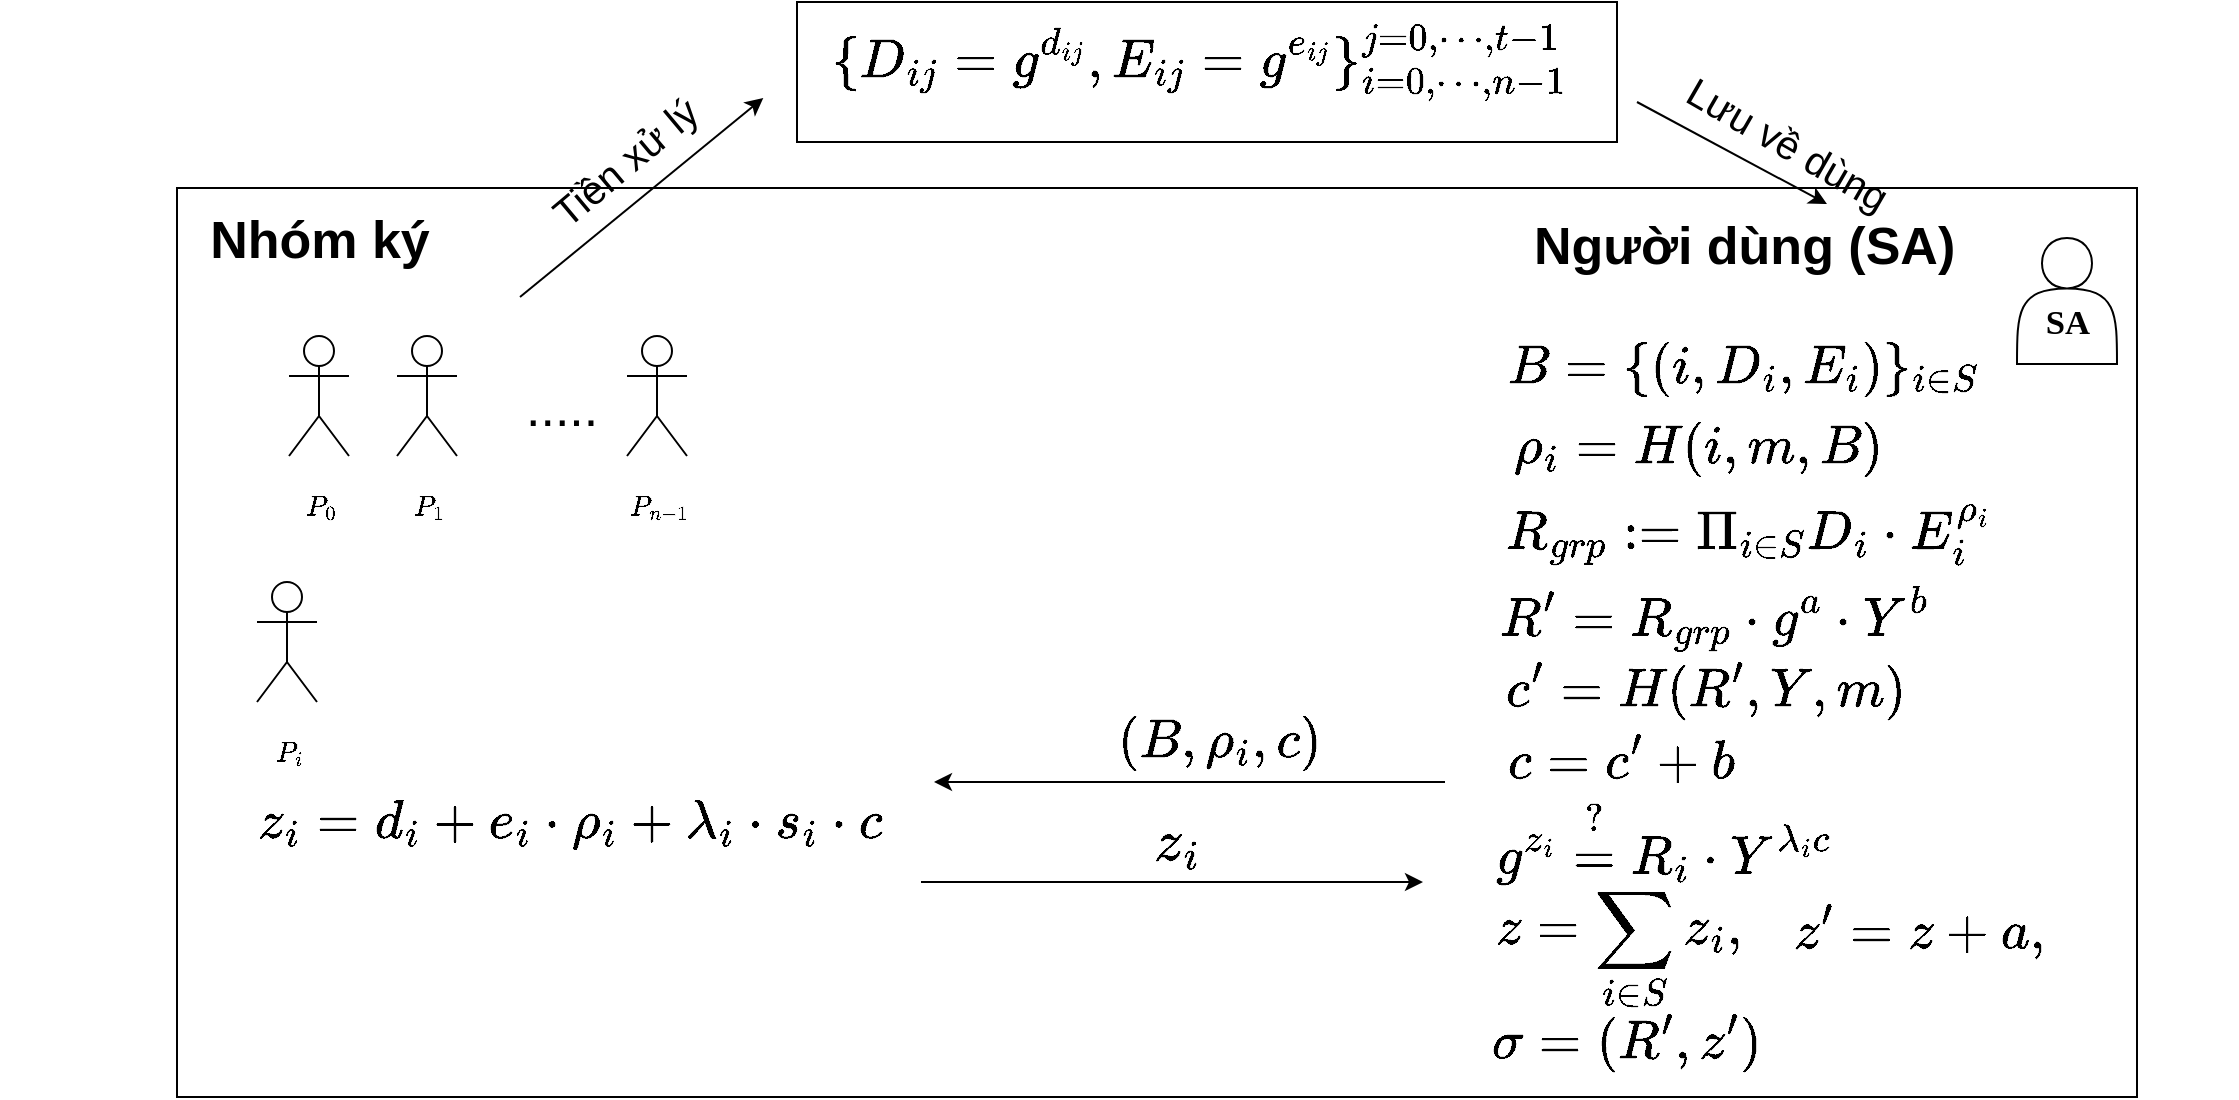 <mxfile version="28.0.7">
  <diagram name="Page-1" id="wecw0V0WTSmMkXdD_H8e">
    <mxGraphModel dx="1426" dy="832" grid="1" gridSize="10" guides="1" tooltips="1" connect="1" arrows="1" fold="1" page="1" pageScale="1" pageWidth="827" pageHeight="1169" math="1" shadow="0">
      <root>
        <mxCell id="0" />
        <mxCell id="1" parent="0" />
        <mxCell id="Sj3ZuSewM-TSqzSfG-fM-29" value="" style="rounded=0;whiteSpace=wrap;html=1;" parent="1" vertex="1">
          <mxGeometry x="903.5" y="383" width="980" height="454.5" as="geometry" />
        </mxCell>
        <mxCell id="Sj3ZuSewM-TSqzSfG-fM-30" value="&lt;div&gt;&lt;span&gt;&lt;span style=&quot;font-size: 13pt; font-family: &amp;quot;Times New Roman&amp;quot;, serif; background-color: transparent; font-variant-numeric: normal; font-variant-east-asian: normal; font-variant-alternates: normal; font-variant-position: normal; font-variant-emoji: normal; vertical-align: baseline; white-space-collapse: preserve;&quot;&gt;&lt;b&gt;&lt;br&gt;&lt;/b&gt;&lt;/span&gt;&lt;/span&gt;&lt;/div&gt;&lt;span id=&quot;docs-internal-guid-93dfedbd-7fff-06d4-5bbd-a296a520875c&quot;&gt;&lt;span style=&quot;font-size: 13pt; font-family: &amp;quot;Times New Roman&amp;quot;, serif; background-color: transparent; font-variant-numeric: normal; font-variant-east-asian: normal; font-variant-alternates: normal; font-variant-position: normal; font-variant-emoji: normal; vertical-align: baseline; white-space-collapse: preserve;&quot;&gt;&lt;b&gt;SA&lt;/b&gt;&lt;/span&gt;&lt;/span&gt;" style="shape=actor;whiteSpace=wrap;html=1;" parent="1" vertex="1">
          <mxGeometry x="1823.5" y="408" width="50" height="63" as="geometry" />
        </mxCell>
        <mxCell id="Sj3ZuSewM-TSqzSfG-fM-31" value="Người dùng (SA)" style="text;strokeColor=none;fillColor=none;spacingLeft=4;spacingRight=4;overflow=hidden;rotatable=0;points=[[0,0.5],[1,0.5]];portConstraint=eastwest;fontSize=26;whiteSpace=wrap;html=1;fontStyle=1" parent="1" vertex="1">
          <mxGeometry x="1575.5" y="390" width="228" height="40" as="geometry" />
        </mxCell>
        <mxCell id="Sj3ZuSewM-TSqzSfG-fM-32" value="Nhóm ký" style="text;html=1;align=center;verticalAlign=middle;whiteSpace=wrap;rounded=0;fontSize=26;fontStyle=1" parent="1" vertex="1">
          <mxGeometry x="916.5" y="394" width="116" height="30" as="geometry" />
        </mxCell>
        <mxCell id="Sj3ZuSewM-TSqzSfG-fM-33" value="" style="endArrow=classic;html=1;rounded=0;" parent="1" edge="1">
          <mxGeometry relative="1" as="geometry">
            <mxPoint x="1537.5" y="680" as="sourcePoint" />
            <mxPoint x="1282" y="680" as="targetPoint" />
          </mxGeometry>
        </mxCell>
        <mxCell id="Sj3ZuSewM-TSqzSfG-fM-34" value="" style="endArrow=classic;html=1;rounded=0;" parent="1" edge="1">
          <mxGeometry relative="1" as="geometry">
            <mxPoint x="1275.5" y="730" as="sourcePoint" />
            <mxPoint x="1526.5" y="730" as="targetPoint" />
          </mxGeometry>
        </mxCell>
        <mxCell id="Sj3ZuSewM-TSqzSfG-fM-35" value="&lt;span style=&quot;font-weight: normal;&quot;&gt;.....&lt;/span&gt;" style="text;strokeColor=none;fillColor=none;spacingLeft=4;spacingRight=4;overflow=hidden;rotatable=0;points=[[0,0.5],[1,0.5]];portConstraint=eastwest;fontSize=26;whiteSpace=wrap;html=1;fontStyle=1" parent="1" vertex="1">
          <mxGeometry x="1071.5" y="471" width="57" height="40" as="geometry" />
        </mxCell>
        <mxCell id="Sj3ZuSewM-TSqzSfG-fM-36" value="" style="rounded=0;whiteSpace=wrap;html=1;" parent="1" vertex="1">
          <mxGeometry x="1213.5" y="290" width="410" height="70" as="geometry" />
        </mxCell>
        <mxCell id="Sj3ZuSewM-TSqzSfG-fM-37" value="&lt;font style=&quot;font-size: 25px;&quot;&gt;$$z_i$$&lt;/font&gt;" style="text;html=1;align=center;verticalAlign=middle;resizable=0;points=[];autosize=1;strokeColor=none;fillColor=none;" parent="1" vertex="1">
          <mxGeometry x="1347.5" y="690" width="110" height="40" as="geometry" />
        </mxCell>
        <mxCell id="Sj3ZuSewM-TSqzSfG-fM-38" value="&lt;font style=&quot;font-size: 23px;&quot;&gt;$$z=\sum_{i\in S} z_i,$$&lt;/font&gt;" style="text;html=1;align=center;verticalAlign=middle;resizable=0;points=[];autosize=1;strokeColor=none;fillColor=none;" parent="1" vertex="1">
          <mxGeometry x="1488.5" y="745" width="270" height="40" as="geometry" />
        </mxCell>
        <mxCell id="Sj3ZuSewM-TSqzSfG-fM-39" value="&lt;font style=&quot;font-size: 23px;&quot;&gt;$$z&#39;=z+a,$$&amp;nbsp;&lt;/font&gt;" style="text;html=1;align=center;verticalAlign=middle;resizable=0;points=[];autosize=1;strokeColor=none;fillColor=none;" parent="1" vertex="1">
          <mxGeometry x="1698.5" y="749" width="150" height="40" as="geometry" />
        </mxCell>
        <mxCell id="Sj3ZuSewM-TSqzSfG-fM-40" value="&lt;font style=&quot;font-size: 23px;&quot;&gt;$$(B, \rho_i, c)$$&lt;/font&gt;" style="text;html=1;align=center;verticalAlign=middle;resizable=0;points=[];autosize=1;strokeColor=none;fillColor=none;" parent="1" vertex="1">
          <mxGeometry x="1323.5" y="640" width="200" height="40" as="geometry" />
        </mxCell>
        <mxCell id="Sj3ZuSewM-TSqzSfG-fM-41" value="&lt;font style=&quot;font-size: 23px;&quot;&gt;$$R_{grp}:=\Pi_{i\in S}D_i\cdot E_i^{\rho_i}$$&amp;nbsp;&lt;/font&gt;" style="text;html=1;align=center;verticalAlign=middle;resizable=0;points=[];autosize=1;strokeColor=none;fillColor=none;" parent="1" vertex="1">
          <mxGeometry x="1443.5" y="550" width="490" height="40" as="geometry" />
        </mxCell>
        <mxCell id="Sj3ZuSewM-TSqzSfG-fM-42" value="&lt;font style=&quot;font-size: 23px;&quot;&gt;$$R&#39;=R_{grp}\cdot g^{a}\cdot Y^{b}$$&lt;/font&gt;" style="text;html=1;align=center;verticalAlign=middle;resizable=0;points=[];autosize=1;strokeColor=none;fillColor=none;" parent="1" vertex="1">
          <mxGeometry x="1466.5" y="578" width="410" height="40" as="geometry" />
        </mxCell>
        <mxCell id="Sj3ZuSewM-TSqzSfG-fM-43" value="&lt;font style=&quot;font-size: 23px;&quot;&gt;$$c&#39;=H(R&#39;, Y, m)$$&lt;/font&gt;" style="text;html=1;align=center;verticalAlign=middle;resizable=0;points=[];autosize=1;strokeColor=none;fillColor=none;" parent="1" vertex="1">
          <mxGeometry x="1562.5" y="614" width="210" height="40" as="geometry" />
        </mxCell>
        <mxCell id="Sj3ZuSewM-TSqzSfG-fM-44" value="&lt;font style=&quot;font-size: 23px;&quot;&gt;$$c=c&#39;+b$$&lt;/font&gt;" style="text;html=1;align=center;verticalAlign=middle;resizable=0;points=[];autosize=1;strokeColor=none;fillColor=none;" parent="1" vertex="1">
          <mxGeometry x="1554.5" y="650" width="140" height="40" as="geometry" />
        </mxCell>
        <mxCell id="Sj3ZuSewM-TSqzSfG-fM-45" value="&lt;font style=&quot;font-size: 23px;&quot;&gt;$$B=\{(i, D_i, E_i)\}_{i\in S}$$&lt;/font&gt;" style="text;html=1;align=center;verticalAlign=middle;resizable=0;points=[];autosize=1;strokeColor=none;fillColor=none;" parent="1" vertex="1">
          <mxGeometry x="1525.5" y="453" width="320" height="40" as="geometry" />
        </mxCell>
        <mxCell id="Sj3ZuSewM-TSqzSfG-fM-46" value="&lt;font style=&quot;font-size: 23px;&quot;&gt;$$\rho_i=H(i, m, B)$$&lt;/font&gt;" style="text;html=1;align=center;verticalAlign=middle;resizable=0;points=[];autosize=1;strokeColor=none;fillColor=none;" parent="1" vertex="1">
          <mxGeometry x="1543.5" y="493" width="240" height="40" as="geometry" />
        </mxCell>
        <mxCell id="Sj3ZuSewM-TSqzSfG-fM-47" value="&lt;font style=&quot;font-size: 23px;&quot;&gt;$$\sigma=(R&#39;, z&#39;)$$&lt;/font&gt;" style="text;html=1;align=center;verticalAlign=middle;resizable=0;points=[];autosize=1;strokeColor=none;fillColor=none;" parent="1" vertex="1">
          <mxGeometry x="1517.5" y="790" width="220" height="40" as="geometry" />
        </mxCell>
        <mxCell id="Sj3ZuSewM-TSqzSfG-fM-48" value="&lt;font style=&quot;font-size: 23px;&quot;&gt;$$z_i=d_i+e_i\cdot \rho_i+\lambda_i\cdot s_i\cdot c$$&lt;/font&gt;" style="text;html=1;align=center;verticalAlign=middle;resizable=0;points=[];autosize=1;strokeColor=none;fillColor=none;" parent="1" vertex="1">
          <mxGeometry x="815" y="680" width="570" height="40" as="geometry" />
        </mxCell>
        <mxCell id="Sj3ZuSewM-TSqzSfG-fM-49" value="&lt;font style=&quot;font-size: 23px;&quot;&gt;$$\{D_{ij}=g^{d_{ij}}, E_{ij}=g^{e_{ij}} \}_{i=0,\cdots, n-1}^{j=0, \cdots, t-1}$$&lt;/font&gt;" style="text;html=1;align=center;verticalAlign=middle;resizable=0;points=[];autosize=1;strokeColor=none;fillColor=none;" parent="1" vertex="1">
          <mxGeometry x="1023.5" y="300" width="780" height="40" as="geometry" />
        </mxCell>
        <mxCell id="Sj3ZuSewM-TSqzSfG-fM-50" value="" style="endArrow=classic;html=1;rounded=0;entryX=0.222;entryY=0.95;entryDx=0;entryDy=0;entryPerimeter=0;" parent="1" target="Sj3ZuSewM-TSqzSfG-fM-49" edge="1">
          <mxGeometry width="50" height="50" relative="1" as="geometry">
            <mxPoint x="1075" y="437.5" as="sourcePoint" />
            <mxPoint x="1125" y="387.5" as="targetPoint" />
          </mxGeometry>
        </mxCell>
        <mxCell id="Sj3ZuSewM-TSqzSfG-fM-51" value="&lt;font style=&quot;font-size: 20px;&quot;&gt;Tiền xử lý&lt;/font&gt;" style="text;html=1;align=center;verticalAlign=middle;resizable=0;points=[];autosize=1;strokeColor=none;fillColor=none;rotation=-40;" parent="1" vertex="1">
          <mxGeometry x="1071.5" y="350" width="110" height="40" as="geometry" />
        </mxCell>
        <mxCell id="Sj3ZuSewM-TSqzSfG-fM-52" value="$$P_0$$" style="shape=umlActor;verticalLabelPosition=bottom;verticalAlign=top;html=1;outlineConnect=0;" parent="1" vertex="1">
          <mxGeometry x="959.5" y="457" width="30" height="60" as="geometry" />
        </mxCell>
        <mxCell id="Sj3ZuSewM-TSqzSfG-fM-53" value="$$P_1$$" style="shape=umlActor;verticalLabelPosition=bottom;verticalAlign=top;html=1;outlineConnect=0;" parent="1" vertex="1">
          <mxGeometry x="1013.5" y="457" width="30" height="60" as="geometry" />
        </mxCell>
        <mxCell id="Sj3ZuSewM-TSqzSfG-fM-54" value="$$P_{n-1}$$" style="shape=umlActor;verticalLabelPosition=bottom;verticalAlign=top;html=1;outlineConnect=0;" parent="1" vertex="1">
          <mxGeometry x="1128.5" y="457" width="30" height="60" as="geometry" />
        </mxCell>
        <mxCell id="Sj3ZuSewM-TSqzSfG-fM-55" value="" style="endArrow=classic;html=1;rounded=0;entryX=0.671;entryY=0.025;entryDx=0;entryDy=0;entryPerimeter=0;" parent="1" target="Sj3ZuSewM-TSqzSfG-fM-31" edge="1">
          <mxGeometry width="50" height="50" relative="1" as="geometry">
            <mxPoint x="1633.5" y="340" as="sourcePoint" />
            <mxPoint x="1683.5" y="290" as="targetPoint" />
          </mxGeometry>
        </mxCell>
        <mxCell id="Sj3ZuSewM-TSqzSfG-fM-56" value="&lt;font style=&quot;font-size: 20px;&quot;&gt;Lưu về dùng&lt;/font&gt;" style="text;html=1;align=center;verticalAlign=middle;resizable=0;points=[];autosize=1;strokeColor=none;fillColor=none;rotation=30;" parent="1" vertex="1">
          <mxGeometry x="1638.5" y="340" width="140" height="40" as="geometry" />
        </mxCell>
        <mxCell id="Sj3ZuSewM-TSqzSfG-fM-57" value="$$P_i$$" style="shape=umlActor;verticalLabelPosition=bottom;verticalAlign=top;html=1;outlineConnect=0;" parent="1" vertex="1">
          <mxGeometry x="943.5" y="580" width="30" height="60" as="geometry" />
        </mxCell>
        <mxCell id="Y0hkJlq2j4WV5lioh10N-1" value="&lt;font style=&quot;font-size: 23px;&quot;&gt;$$g^{z_i}\stackrel{?}{=}R_i\cdot Y^{\lambda_i c}$$&lt;/font&gt;" style="text;html=1;align=center;verticalAlign=middle;resizable=0;points=[];autosize=1;strokeColor=none;fillColor=none;" vertex="1" parent="1">
          <mxGeometry x="1376.5" y="690" width="540" height="40" as="geometry" />
        </mxCell>
      </root>
    </mxGraphModel>
  </diagram>
</mxfile>
